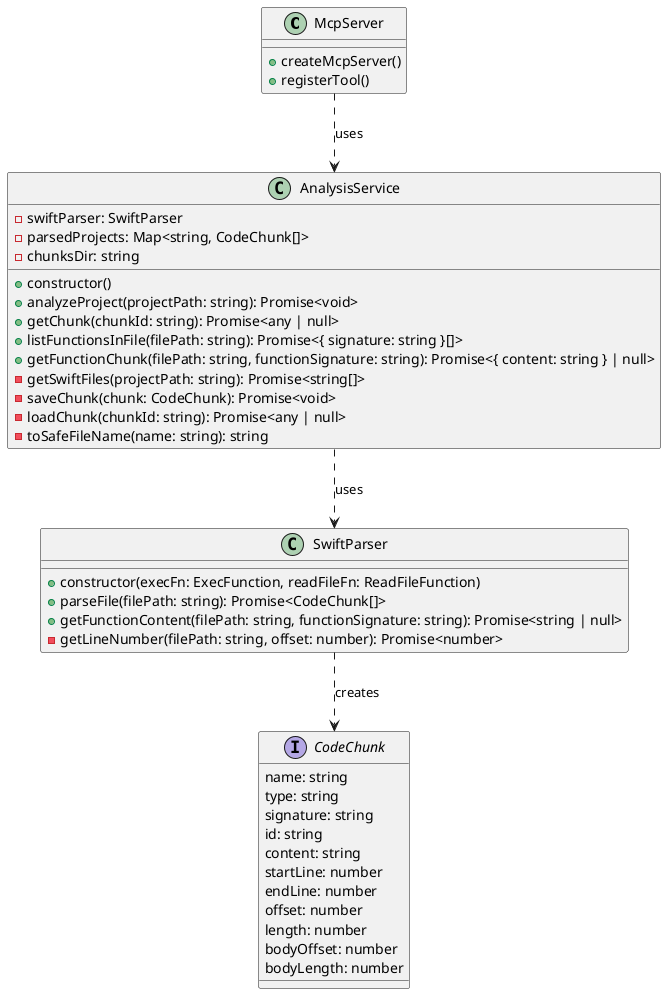 @startuml

class McpServer {
  + createMcpServer()
  + registerTool()
}

class AnalysisService {
  - swiftParser: SwiftParser
  - parsedProjects: Map<string, CodeChunk[]>
  - chunksDir: string
  + constructor()
  + analyzeProject(projectPath: string): Promise<void>
  + getChunk(chunkId: string): Promise<any | null>
  + listFunctionsInFile(filePath: string): Promise<{ signature: string }[]>
  + getFunctionChunk(filePath: string, functionSignature: string): Promise<{ content: string } | null>
  - getSwiftFiles(projectPath: string): Promise<string[]>
  - saveChunk(chunk: CodeChunk): Promise<void>
  - loadChunk(chunkId: string): Promise<any | null>
  - toSafeFileName(name: string): string
}

class SwiftParser {
  + constructor(execFn: ExecFunction, readFileFn: ReadFileFunction)
  + parseFile(filePath: string): Promise<CodeChunk[]>
  + getFunctionContent(filePath: string, functionSignature: string): Promise<string | null>
  - getLineNumber(filePath: string, offset: number): Promise<number>
}

interface CodeChunk {
  name: string
  type: string
  signature: string
  id: string
  content: string
  startLine: number
  endLine: number
  offset: number
  length: number
  bodyOffset: number
  bodyLength: number
}

McpServer ..> AnalysisService : uses
AnalysisService ..> SwiftParser : uses
SwiftParser ..> CodeChunk : creates

@enduml
